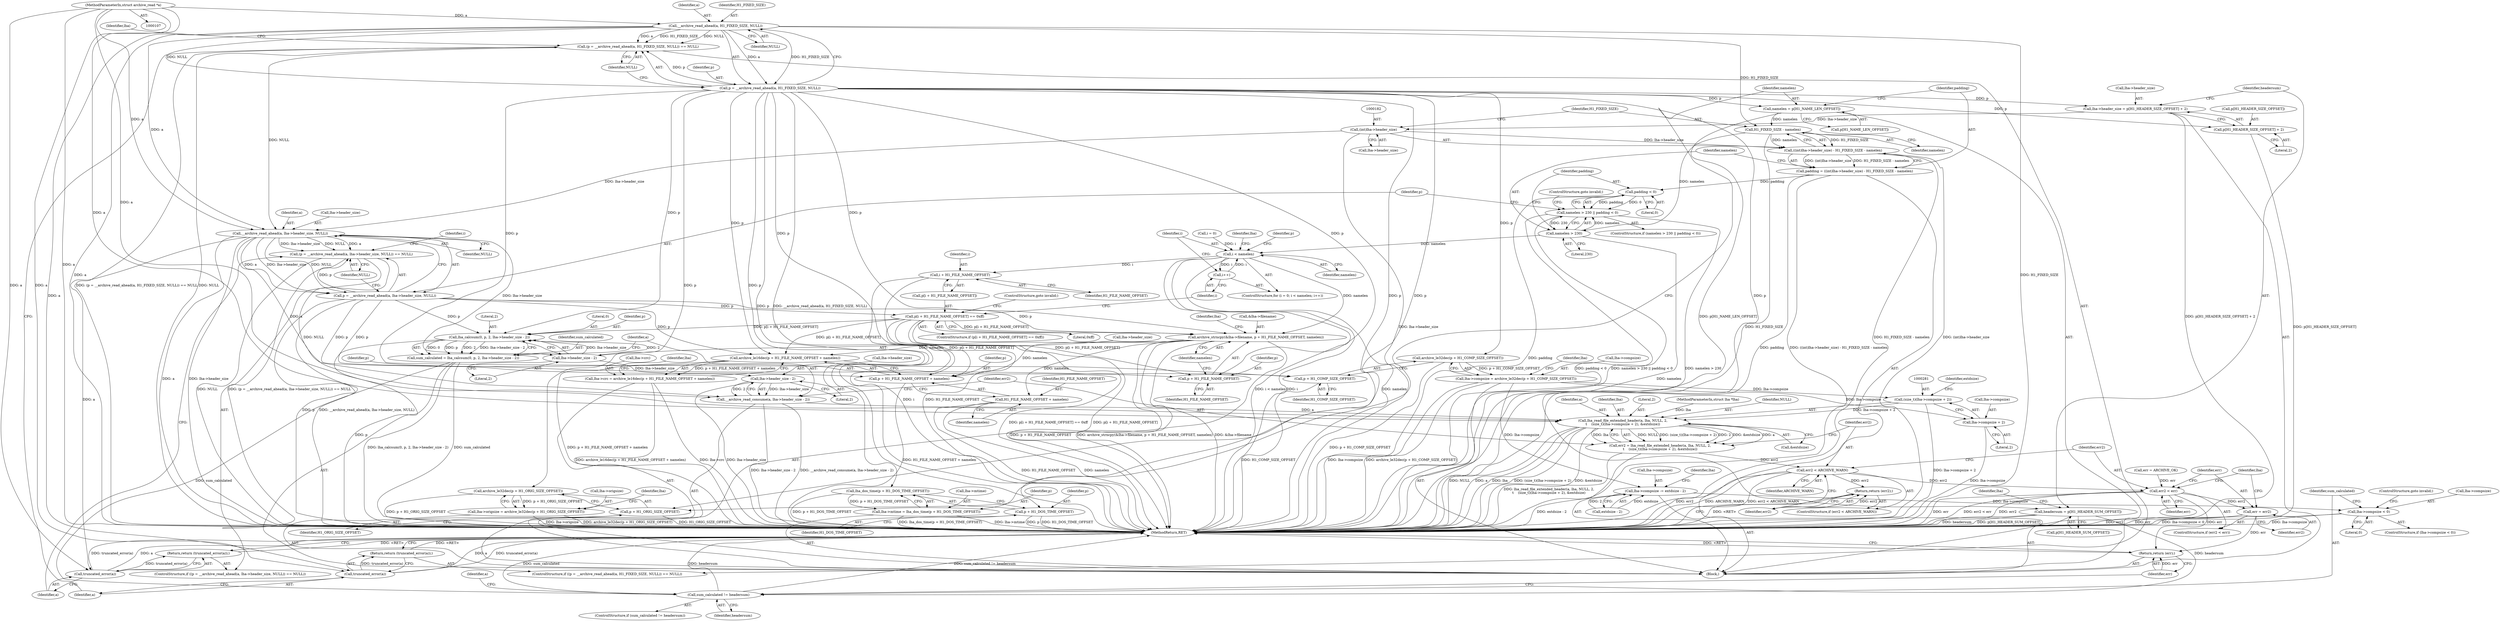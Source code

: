 digraph "0_libarchive_98dcbbf0bf4854bf987557e55e55fff7abbf3ea9@API" {
"1000127" [label="(Call,__archive_read_ahead(a, H1_FIXED_SIZE, NULL))"];
"1000108" [label="(MethodParameterIn,struct archive_read *a)"];
"1000124" [label="(Call,(p = __archive_read_ahead(a, H1_FIXED_SIZE, NULL)) == NULL)"];
"1000202" [label="(Call,__archive_read_ahead(a, lha->header_size, NULL))"];
"1000199" [label="(Call,(p = __archive_read_ahead(a, lha->header_size, NULL)) == NULL)"];
"1000275" [label="(Call,lha_read_file_extended_header(a, lha, NULL, 2,\n\t    (size_t)(lha->compsize + 2), &extdsize))"];
"1000273" [label="(Call,err2 = lha_read_file_extended_header(a, lha, NULL, 2,\n\t    (size_t)(lha->compsize + 2), &extdsize))"];
"1000290" [label="(Call,err2 < ARCHIVE_WARN)"];
"1000293" [label="(Return,return (err2);)"];
"1000296" [label="(Call,err2 < err)"];
"1000299" [label="(Call,err = err2)"];
"1000330" [label="(Return,return (err);)"];
"1000200" [label="(Call,p = __archive_read_ahead(a, lha->header_size, NULL))"];
"1000223" [label="(Call,p[i + H1_FILE_NAME_OFFSET] == 0xff)"];
"1000231" [label="(Call,archive_strncpy(&lha->filename, p + H1_FILE_NAME_OFFSET, namelen))"];
"1000244" [label="(Call,archive_le16dec(p + H1_FILE_NAME_OFFSET + namelen))"];
"1000240" [label="(Call,lha->crc = archive_le16dec(p + H1_FILE_NAME_OFFSET + namelen))"];
"1000245" [label="(Call,p + H1_FILE_NAME_OFFSET + namelen)"];
"1000247" [label="(Call,H1_FILE_NAME_OFFSET + namelen)"];
"1000236" [label="(Call,p + H1_FILE_NAME_OFFSET)"];
"1000257" [label="(Call,lha_calcsum(0, p, 2, lha->header_size - 2))"];
"1000255" [label="(Call,sum_calculated = lha_calcsum(0, p, 2, lha->header_size - 2))"];
"1000317" [label="(Call,sum_calculated != headersum)"];
"1000210" [label="(Call,truncated_error(a))"];
"1000209" [label="(Return,return (truncated_error(a));)"];
"1000261" [label="(Call,lha->header_size - 2)"];
"1000268" [label="(Call,lha->header_size - 2)"];
"1000266" [label="(Call,__archive_read_consume(a, lha->header_size - 2))"];
"1000125" [label="(Call,p = __archive_read_ahead(a, H1_FIXED_SIZE, NULL))"];
"1000135" [label="(Call,lha->header_size = p[H1_HEADER_SIZE_OFFSET] + 2)"];
"1000181" [label="(Call,(int)lha->header_size)"];
"1000180" [label="(Call,((int)lha->header_size) - H1_FIXED_SIZE - namelen)"];
"1000178" [label="(Call,padding = ((int)lha->header_size) - H1_FIXED_SIZE - namelen)"];
"1000194" [label="(Call,padding < 0)"];
"1000190" [label="(Call,namelen > 230 || padding < 0)"];
"1000139" [label="(Call,p[H1_HEADER_SIZE_OFFSET] + 2)"];
"1000144" [label="(Call,headersum = p[H1_HEADER_SUM_OFFSET])"];
"1000153" [label="(Call,archive_le32dec(p + H1_COMP_SIZE_OFFSET))"];
"1000149" [label="(Call,lha->compsize = archive_le32dec(p + H1_COMP_SIZE_OFFSET))"];
"1000280" [label="(Call,(size_t)(lha->compsize + 2))"];
"1000282" [label="(Call,lha->compsize + 2)"];
"1000302" [label="(Call,lha->compsize -= extdsize - 2)"];
"1000310" [label="(Call,lha->compsize < 0)"];
"1000154" [label="(Call,p + H1_COMP_SIZE_OFFSET)"];
"1000161" [label="(Call,archive_le32dec(p + H1_ORIG_SIZE_OFFSET))"];
"1000157" [label="(Call,lha->origsize = archive_le32dec(p + H1_ORIG_SIZE_OFFSET))"];
"1000162" [label="(Call,p + H1_ORIG_SIZE_OFFSET)"];
"1000169" [label="(Call,lha_dos_time(p + H1_DOS_TIME_OFFSET))"];
"1000165" [label="(Call,lha->mtime = lha_dos_time(p + H1_DOS_TIME_OFFSET))"];
"1000170" [label="(Call,p + H1_DOS_TIME_OFFSET)"];
"1000173" [label="(Call,namelen = p[H1_NAME_LEN_OFFSET])"];
"1000186" [label="(Call,H1_FIXED_SIZE - namelen)"];
"1000191" [label="(Call,namelen > 230)"];
"1000216" [label="(Call,i < namelen)"];
"1000219" [label="(Call,i++)"];
"1000226" [label="(Call,i + H1_FILE_NAME_OFFSET)"];
"1000133" [label="(Call,truncated_error(a))"];
"1000132" [label="(Return,return (truncated_error(a));)"];
"1000246" [label="(Identifier,p)"];
"1000244" [label="(Call,archive_le16dec(p + H1_FILE_NAME_OFFSET + namelen))"];
"1000249" [label="(Identifier,namelen)"];
"1000296" [label="(Call,err2 < err)"];
"1000195" [label="(Identifier,padding)"];
"1000180" [label="(Call,((int)lha->header_size) - H1_FIXED_SIZE - namelen)"];
"1000272" [label="(Literal,2)"];
"1000175" [label="(Call,p[H1_NAME_LEN_OFFSET])"];
"1000228" [label="(Identifier,H1_FILE_NAME_OFFSET)"];
"1000282" [label="(Call,lha->compsize + 2)"];
"1000140" [label="(Call,p[H1_HEADER_SIZE_OFFSET])"];
"1000314" [label="(Literal,0)"];
"1000330" [label="(Return,return (err);)"];
"1000153" [label="(Call,archive_le32dec(p + H1_COMP_SIZE_OFFSET))"];
"1000123" [label="(ControlStructure,if ((p = __archive_read_ahead(a, H1_FIXED_SIZE, NULL)) == NULL))"];
"1000155" [label="(Identifier,p)"];
"1000267" [label="(Identifier,a)"];
"1000300" [label="(Identifier,err)"];
"1000266" [label="(Call,__archive_read_consume(a, lha->header_size - 2))"];
"1000258" [label="(Literal,0)"];
"1000150" [label="(Call,lha->compsize)"];
"1000317" [label="(Call,sum_calculated != headersum)"];
"1000216" [label="(Call,i < namelen)"];
"1000257" [label="(Call,lha_calcsum(0, p, 2, lha->header_size - 2))"];
"1000239" [label="(Identifier,namelen)"];
"1000192" [label="(Identifier,namelen)"];
"1000169" [label="(Call,lha_dos_time(p + H1_DOS_TIME_OFFSET))"];
"1000331" [label="(Identifier,err)"];
"1000280" [label="(Call,(size_t)(lha->compsize + 2))"];
"1000198" [label="(ControlStructure,if ((p = __archive_read_ahead(a, lha->header_size, NULL)) == NULL))"];
"1000297" [label="(Identifier,err2)"];
"1000145" [label="(Identifier,headersum)"];
"1000342" [label="(MethodReturn,RET)"];
"1000276" [label="(Identifier,a)"];
"1000193" [label="(Literal,230)"];
"1000189" [label="(ControlStructure,if (namelen > 230 || padding < 0))"];
"1000241" [label="(Call,lha->crc)"];
"1000318" [label="(Identifier,sum_calculated)"];
"1000212" [label="(ControlStructure,for (i = 0; i < namelen; i++))"];
"1000236" [label="(Call,p + H1_FILE_NAME_OFFSET)"];
"1000217" [label="(Identifier,i)"];
"1000277" [label="(Identifier,lha)"];
"1000166" [label="(Call,lha->mtime)"];
"1000181" [label="(Call,(int)lha->header_size)"];
"1000302" [label="(Call,lha->compsize -= extdsize - 2)"];
"1000194" [label="(Call,padding < 0)"];
"1000213" [label="(Call,i = 0)"];
"1000210" [label="(Call,truncated_error(a))"];
"1000226" [label="(Call,i + H1_FILE_NAME_OFFSET)"];
"1000259" [label="(Identifier,p)"];
"1000162" [label="(Call,p + H1_ORIG_SIZE_OFFSET)"];
"1000183" [label="(Call,lha->header_size)"];
"1000156" [label="(Identifier,H1_COMP_SIZE_OFFSET)"];
"1000108" [label="(MethodParameterIn,struct archive_read *a)"];
"1000242" [label="(Identifier,lha)"];
"1000163" [label="(Identifier,p)"];
"1000265" [label="(Literal,2)"];
"1000261" [label="(Call,lha->header_size - 2)"];
"1000203" [label="(Identifier,a)"];
"1000312" [label="(Identifier,lha)"];
"1000129" [label="(Identifier,H1_FIXED_SIZE)"];
"1000135" [label="(Call,lha->header_size = p[H1_HEADER_SIZE_OFFSET] + 2)"];
"1000219" [label="(Call,i++)"];
"1000232" [label="(Call,&lha->filename)"];
"1000209" [label="(Return,return (truncated_error(a));)"];
"1000275" [label="(Call,lha_read_file_extended_header(a, lha, NULL, 2,\n\t    (size_t)(lha->compsize + 2), &extdsize))"];
"1000240" [label="(Call,lha->crc = archive_le16dec(p + H1_FILE_NAME_OFFSET + namelen))"];
"1000222" [label="(ControlStructure,if (p[i + H1_FILE_NAME_OFFSET] == 0xff))"];
"1000260" [label="(Literal,2)"];
"1000229" [label="(Literal,0xff)"];
"1000252" [label="(Identifier,lha)"];
"1000274" [label="(Identifier,err2)"];
"1000134" [label="(Identifier,a)"];
"1000298" [label="(Identifier,err)"];
"1000220" [label="(Identifier,i)"];
"1000128" [label="(Identifier,a)"];
"1000207" [label="(Identifier,NULL)"];
"1000238" [label="(Identifier,H1_FILE_NAME_OFFSET)"];
"1000324" [label="(Identifier,a)"];
"1000199" [label="(Call,(p = __archive_read_ahead(a, lha->header_size, NULL)) == NULL)"];
"1000126" [label="(Identifier,p)"];
"1000303" [label="(Call,lha->compsize)"];
"1000132" [label="(Return,return (truncated_error(a));)"];
"1000158" [label="(Call,lha->origsize)"];
"1000214" [label="(Identifier,i)"];
"1000137" [label="(Identifier,lha)"];
"1000204" [label="(Call,lha->header_size)"];
"1000295" [label="(ControlStructure,if (err2 < err))"];
"1000269" [label="(Call,lha->header_size)"];
"1000191" [label="(Call,namelen > 230)"];
"1000234" [label="(Identifier,lha)"];
"1000255" [label="(Call,sum_calculated = lha_calcsum(0, p, 2, lha->header_size - 2))"];
"1000256" [label="(Identifier,sum_calculated)"];
"1000171" [label="(Identifier,p)"];
"1000188" [label="(Identifier,namelen)"];
"1000279" [label="(Literal,2)"];
"1000143" [label="(Literal,2)"];
"1000262" [label="(Call,lha->header_size)"];
"1000154" [label="(Call,p + H1_COMP_SIZE_OFFSET)"];
"1000283" [label="(Call,lha->compsize)"];
"1000237" [label="(Identifier,p)"];
"1000268" [label="(Call,lha->header_size - 2)"];
"1000315" [label="(ControlStructure,goto invalid;)"];
"1000110" [label="(Block,)"];
"1000173" [label="(Call,namelen = p[H1_NAME_LEN_OFFSET])"];
"1000170" [label="(Call,p + H1_DOS_TIME_OFFSET)"];
"1000223" [label="(Call,p[i + H1_FILE_NAME_OFFSET] == 0xff)"];
"1000151" [label="(Identifier,lha)"];
"1000164" [label="(Identifier,H1_ORIG_SIZE_OFFSET)"];
"1000311" [label="(Call,lha->compsize)"];
"1000310" [label="(Call,lha->compsize < 0)"];
"1000165" [label="(Call,lha->mtime = lha_dos_time(p + H1_DOS_TIME_OFFSET))"];
"1000309" [label="(ControlStructure,if (lha->compsize < 0))"];
"1000202" [label="(Call,__archive_read_ahead(a, lha->header_size, NULL))"];
"1000211" [label="(Identifier,a)"];
"1000287" [label="(Call,&extdsize)"];
"1000197" [label="(ControlStructure,goto invalid;)"];
"1000149" [label="(Call,lha->compsize = archive_le32dec(p + H1_COMP_SIZE_OFFSET))"];
"1000187" [label="(Identifier,H1_FIXED_SIZE)"];
"1000196" [label="(Literal,0)"];
"1000225" [label="(Identifier,p)"];
"1000304" [label="(Identifier,lha)"];
"1000231" [label="(Call,archive_strncpy(&lha->filename, p + H1_FILE_NAME_OFFSET, namelen))"];
"1000167" [label="(Identifier,lha)"];
"1000248" [label="(Identifier,H1_FILE_NAME_OFFSET)"];
"1000127" [label="(Call,__archive_read_ahead(a, H1_FIXED_SIZE, NULL))"];
"1000289" [label="(ControlStructure,if (err2 < ARCHIVE_WARN))"];
"1000286" [label="(Literal,2)"];
"1000146" [label="(Call,p[H1_HEADER_SUM_OFFSET])"];
"1000299" [label="(Call,err = err2)"];
"1000291" [label="(Identifier,err2)"];
"1000109" [label="(MethodParameterIn,struct lha *lha)"];
"1000190" [label="(Call,namelen > 230 || padding < 0)"];
"1000124" [label="(Call,(p = __archive_read_ahead(a, H1_FIXED_SIZE, NULL)) == NULL)"];
"1000144" [label="(Call,headersum = p[H1_HEADER_SUM_OFFSET])"];
"1000157" [label="(Call,lha->origsize = archive_le32dec(p + H1_ORIG_SIZE_OFFSET))"];
"1000294" [label="(Identifier,err2)"];
"1000200" [label="(Call,p = __archive_read_ahead(a, lha->header_size, NULL))"];
"1000316" [label="(ControlStructure,if (sum_calculated != headersum))"];
"1000273" [label="(Call,err2 = lha_read_file_extended_header(a, lha, NULL, 2,\n\t    (size_t)(lha->compsize + 2), &extdsize))"];
"1000227" [label="(Identifier,i)"];
"1000186" [label="(Call,H1_FIXED_SIZE - namelen)"];
"1000136" [label="(Call,lha->header_size)"];
"1000319" [label="(Identifier,headersum)"];
"1000161" [label="(Call,archive_le32dec(p + H1_ORIG_SIZE_OFFSET))"];
"1000301" [label="(Identifier,err2)"];
"1000174" [label="(Identifier,namelen)"];
"1000131" [label="(Identifier,NULL)"];
"1000290" [label="(Call,err2 < ARCHIVE_WARN)"];
"1000133" [label="(Call,truncated_error(a))"];
"1000230" [label="(ControlStructure,goto invalid;)"];
"1000292" [label="(Identifier,ARCHIVE_WARN)"];
"1000201" [label="(Identifier,p)"];
"1000125" [label="(Call,p = __archive_read_ahead(a, H1_FIXED_SIZE, NULL))"];
"1000178" [label="(Call,padding = ((int)lha->header_size) - H1_FIXED_SIZE - namelen)"];
"1000306" [label="(Call,extdsize - 2)"];
"1000139" [label="(Call,p[H1_HEADER_SIZE_OFFSET] + 2)"];
"1000120" [label="(Call,err = ARCHIVE_OK)"];
"1000247" [label="(Call,H1_FILE_NAME_OFFSET + namelen)"];
"1000224" [label="(Call,p[i + H1_FILE_NAME_OFFSET])"];
"1000288" [label="(Identifier,extdsize)"];
"1000278" [label="(Identifier,NULL)"];
"1000130" [label="(Identifier,NULL)"];
"1000159" [label="(Identifier,lha)"];
"1000245" [label="(Call,p + H1_FILE_NAME_OFFSET + namelen)"];
"1000208" [label="(Identifier,NULL)"];
"1000218" [label="(Identifier,namelen)"];
"1000179" [label="(Identifier,padding)"];
"1000172" [label="(Identifier,H1_DOS_TIME_OFFSET)"];
"1000293" [label="(Return,return (err2);)"];
"1000127" -> "1000125"  [label="AST: "];
"1000127" -> "1000130"  [label="CFG: "];
"1000128" -> "1000127"  [label="AST: "];
"1000129" -> "1000127"  [label="AST: "];
"1000130" -> "1000127"  [label="AST: "];
"1000125" -> "1000127"  [label="CFG: "];
"1000127" -> "1000342"  [label="DDG: H1_FIXED_SIZE"];
"1000127" -> "1000342"  [label="DDG: a"];
"1000127" -> "1000124"  [label="DDG: a"];
"1000127" -> "1000124"  [label="DDG: H1_FIXED_SIZE"];
"1000127" -> "1000124"  [label="DDG: NULL"];
"1000127" -> "1000125"  [label="DDG: a"];
"1000127" -> "1000125"  [label="DDG: H1_FIXED_SIZE"];
"1000127" -> "1000125"  [label="DDG: NULL"];
"1000108" -> "1000127"  [label="DDG: a"];
"1000127" -> "1000133"  [label="DDG: a"];
"1000127" -> "1000186"  [label="DDG: H1_FIXED_SIZE"];
"1000127" -> "1000202"  [label="DDG: a"];
"1000108" -> "1000107"  [label="AST: "];
"1000108" -> "1000342"  [label="DDG: a"];
"1000108" -> "1000133"  [label="DDG: a"];
"1000108" -> "1000202"  [label="DDG: a"];
"1000108" -> "1000210"  [label="DDG: a"];
"1000108" -> "1000266"  [label="DDG: a"];
"1000108" -> "1000275"  [label="DDG: a"];
"1000124" -> "1000123"  [label="AST: "];
"1000124" -> "1000131"  [label="CFG: "];
"1000125" -> "1000124"  [label="AST: "];
"1000131" -> "1000124"  [label="AST: "];
"1000134" -> "1000124"  [label="CFG: "];
"1000137" -> "1000124"  [label="CFG: "];
"1000124" -> "1000342"  [label="DDG: (p = __archive_read_ahead(a, H1_FIXED_SIZE, NULL)) == NULL"];
"1000124" -> "1000342"  [label="DDG: NULL"];
"1000125" -> "1000124"  [label="DDG: p"];
"1000124" -> "1000202"  [label="DDG: NULL"];
"1000202" -> "1000200"  [label="AST: "];
"1000202" -> "1000207"  [label="CFG: "];
"1000203" -> "1000202"  [label="AST: "];
"1000204" -> "1000202"  [label="AST: "];
"1000207" -> "1000202"  [label="AST: "];
"1000200" -> "1000202"  [label="CFG: "];
"1000202" -> "1000342"  [label="DDG: a"];
"1000202" -> "1000342"  [label="DDG: lha->header_size"];
"1000202" -> "1000199"  [label="DDG: a"];
"1000202" -> "1000199"  [label="DDG: lha->header_size"];
"1000202" -> "1000199"  [label="DDG: NULL"];
"1000202" -> "1000200"  [label="DDG: a"];
"1000202" -> "1000200"  [label="DDG: lha->header_size"];
"1000202" -> "1000200"  [label="DDG: NULL"];
"1000181" -> "1000202"  [label="DDG: lha->header_size"];
"1000202" -> "1000210"  [label="DDG: a"];
"1000202" -> "1000261"  [label="DDG: lha->header_size"];
"1000202" -> "1000266"  [label="DDG: a"];
"1000199" -> "1000198"  [label="AST: "];
"1000199" -> "1000208"  [label="CFG: "];
"1000200" -> "1000199"  [label="AST: "];
"1000208" -> "1000199"  [label="AST: "];
"1000211" -> "1000199"  [label="CFG: "];
"1000214" -> "1000199"  [label="CFG: "];
"1000199" -> "1000342"  [label="DDG: NULL"];
"1000199" -> "1000342"  [label="DDG: (p = __archive_read_ahead(a, lha->header_size, NULL)) == NULL"];
"1000200" -> "1000199"  [label="DDG: p"];
"1000199" -> "1000275"  [label="DDG: NULL"];
"1000275" -> "1000273"  [label="AST: "];
"1000275" -> "1000287"  [label="CFG: "];
"1000276" -> "1000275"  [label="AST: "];
"1000277" -> "1000275"  [label="AST: "];
"1000278" -> "1000275"  [label="AST: "];
"1000279" -> "1000275"  [label="AST: "];
"1000280" -> "1000275"  [label="AST: "];
"1000287" -> "1000275"  [label="AST: "];
"1000273" -> "1000275"  [label="CFG: "];
"1000275" -> "1000342"  [label="DDG: (size_t)(lha->compsize + 2)"];
"1000275" -> "1000342"  [label="DDG: &extdsize"];
"1000275" -> "1000342"  [label="DDG: NULL"];
"1000275" -> "1000342"  [label="DDG: a"];
"1000275" -> "1000342"  [label="DDG: lha"];
"1000275" -> "1000273"  [label="DDG: NULL"];
"1000275" -> "1000273"  [label="DDG: (size_t)(lha->compsize + 2)"];
"1000275" -> "1000273"  [label="DDG: 2"];
"1000275" -> "1000273"  [label="DDG: &extdsize"];
"1000275" -> "1000273"  [label="DDG: a"];
"1000275" -> "1000273"  [label="DDG: lha"];
"1000266" -> "1000275"  [label="DDG: a"];
"1000109" -> "1000275"  [label="DDG: lha"];
"1000280" -> "1000275"  [label="DDG: lha->compsize + 2"];
"1000273" -> "1000110"  [label="AST: "];
"1000274" -> "1000273"  [label="AST: "];
"1000291" -> "1000273"  [label="CFG: "];
"1000273" -> "1000342"  [label="DDG: lha_read_file_extended_header(a, lha, NULL, 2,\n\t    (size_t)(lha->compsize + 2), &extdsize)"];
"1000273" -> "1000290"  [label="DDG: err2"];
"1000290" -> "1000289"  [label="AST: "];
"1000290" -> "1000292"  [label="CFG: "];
"1000291" -> "1000290"  [label="AST: "];
"1000292" -> "1000290"  [label="AST: "];
"1000294" -> "1000290"  [label="CFG: "];
"1000297" -> "1000290"  [label="CFG: "];
"1000290" -> "1000342"  [label="DDG: err2"];
"1000290" -> "1000342"  [label="DDG: ARCHIVE_WARN"];
"1000290" -> "1000342"  [label="DDG: err2 < ARCHIVE_WARN"];
"1000290" -> "1000293"  [label="DDG: err2"];
"1000290" -> "1000296"  [label="DDG: err2"];
"1000293" -> "1000289"  [label="AST: "];
"1000293" -> "1000294"  [label="CFG: "];
"1000294" -> "1000293"  [label="AST: "];
"1000342" -> "1000293"  [label="CFG: "];
"1000293" -> "1000342"  [label="DDG: <RET>"];
"1000294" -> "1000293"  [label="DDG: err2"];
"1000296" -> "1000295"  [label="AST: "];
"1000296" -> "1000298"  [label="CFG: "];
"1000297" -> "1000296"  [label="AST: "];
"1000298" -> "1000296"  [label="AST: "];
"1000300" -> "1000296"  [label="CFG: "];
"1000304" -> "1000296"  [label="CFG: "];
"1000296" -> "1000342"  [label="DDG: err"];
"1000296" -> "1000342"  [label="DDG: err2 < err"];
"1000296" -> "1000342"  [label="DDG: err2"];
"1000120" -> "1000296"  [label="DDG: err"];
"1000296" -> "1000299"  [label="DDG: err2"];
"1000296" -> "1000330"  [label="DDG: err"];
"1000299" -> "1000295"  [label="AST: "];
"1000299" -> "1000301"  [label="CFG: "];
"1000300" -> "1000299"  [label="AST: "];
"1000301" -> "1000299"  [label="AST: "];
"1000304" -> "1000299"  [label="CFG: "];
"1000299" -> "1000342"  [label="DDG: err2"];
"1000299" -> "1000342"  [label="DDG: err"];
"1000299" -> "1000330"  [label="DDG: err"];
"1000330" -> "1000110"  [label="AST: "];
"1000330" -> "1000331"  [label="CFG: "];
"1000331" -> "1000330"  [label="AST: "];
"1000342" -> "1000330"  [label="CFG: "];
"1000330" -> "1000342"  [label="DDG: <RET>"];
"1000331" -> "1000330"  [label="DDG: err"];
"1000201" -> "1000200"  [label="AST: "];
"1000208" -> "1000200"  [label="CFG: "];
"1000200" -> "1000342"  [label="DDG: p"];
"1000200" -> "1000342"  [label="DDG: __archive_read_ahead(a, lha->header_size, NULL)"];
"1000200" -> "1000223"  [label="DDG: p"];
"1000200" -> "1000231"  [label="DDG: p"];
"1000200" -> "1000236"  [label="DDG: p"];
"1000200" -> "1000244"  [label="DDG: p"];
"1000200" -> "1000245"  [label="DDG: p"];
"1000200" -> "1000257"  [label="DDG: p"];
"1000223" -> "1000222"  [label="AST: "];
"1000223" -> "1000229"  [label="CFG: "];
"1000224" -> "1000223"  [label="AST: "];
"1000229" -> "1000223"  [label="AST: "];
"1000230" -> "1000223"  [label="CFG: "];
"1000220" -> "1000223"  [label="CFG: "];
"1000223" -> "1000342"  [label="DDG: p[i + H1_FILE_NAME_OFFSET] == 0xff"];
"1000223" -> "1000342"  [label="DDG: p[i + H1_FILE_NAME_OFFSET]"];
"1000223" -> "1000231"  [label="DDG: p[i + H1_FILE_NAME_OFFSET]"];
"1000223" -> "1000236"  [label="DDG: p[i + H1_FILE_NAME_OFFSET]"];
"1000223" -> "1000244"  [label="DDG: p[i + H1_FILE_NAME_OFFSET]"];
"1000223" -> "1000245"  [label="DDG: p[i + H1_FILE_NAME_OFFSET]"];
"1000223" -> "1000257"  [label="DDG: p[i + H1_FILE_NAME_OFFSET]"];
"1000231" -> "1000110"  [label="AST: "];
"1000231" -> "1000239"  [label="CFG: "];
"1000232" -> "1000231"  [label="AST: "];
"1000236" -> "1000231"  [label="AST: "];
"1000239" -> "1000231"  [label="AST: "];
"1000242" -> "1000231"  [label="CFG: "];
"1000231" -> "1000342"  [label="DDG: p + H1_FILE_NAME_OFFSET"];
"1000231" -> "1000342"  [label="DDG: archive_strncpy(&lha->filename, p + H1_FILE_NAME_OFFSET, namelen)"];
"1000231" -> "1000342"  [label="DDG: &lha->filename"];
"1000125" -> "1000231"  [label="DDG: p"];
"1000216" -> "1000231"  [label="DDG: namelen"];
"1000231" -> "1000244"  [label="DDG: namelen"];
"1000231" -> "1000245"  [label="DDG: namelen"];
"1000231" -> "1000247"  [label="DDG: namelen"];
"1000244" -> "1000240"  [label="AST: "];
"1000244" -> "1000245"  [label="CFG: "];
"1000245" -> "1000244"  [label="AST: "];
"1000240" -> "1000244"  [label="CFG: "];
"1000244" -> "1000342"  [label="DDG: p + H1_FILE_NAME_OFFSET + namelen"];
"1000244" -> "1000240"  [label="DDG: p + H1_FILE_NAME_OFFSET + namelen"];
"1000125" -> "1000244"  [label="DDG: p"];
"1000240" -> "1000110"  [label="AST: "];
"1000241" -> "1000240"  [label="AST: "];
"1000252" -> "1000240"  [label="CFG: "];
"1000240" -> "1000342"  [label="DDG: archive_le16dec(p + H1_FILE_NAME_OFFSET + namelen)"];
"1000240" -> "1000342"  [label="DDG: lha->crc"];
"1000245" -> "1000247"  [label="CFG: "];
"1000246" -> "1000245"  [label="AST: "];
"1000247" -> "1000245"  [label="AST: "];
"1000245" -> "1000342"  [label="DDG: H1_FILE_NAME_OFFSET + namelen"];
"1000125" -> "1000245"  [label="DDG: p"];
"1000247" -> "1000249"  [label="CFG: "];
"1000248" -> "1000247"  [label="AST: "];
"1000249" -> "1000247"  [label="AST: "];
"1000247" -> "1000342"  [label="DDG: H1_FILE_NAME_OFFSET"];
"1000247" -> "1000342"  [label="DDG: namelen"];
"1000236" -> "1000238"  [label="CFG: "];
"1000237" -> "1000236"  [label="AST: "];
"1000238" -> "1000236"  [label="AST: "];
"1000239" -> "1000236"  [label="CFG: "];
"1000125" -> "1000236"  [label="DDG: p"];
"1000257" -> "1000255"  [label="AST: "];
"1000257" -> "1000261"  [label="CFG: "];
"1000258" -> "1000257"  [label="AST: "];
"1000259" -> "1000257"  [label="AST: "];
"1000260" -> "1000257"  [label="AST: "];
"1000261" -> "1000257"  [label="AST: "];
"1000255" -> "1000257"  [label="CFG: "];
"1000257" -> "1000342"  [label="DDG: p"];
"1000257" -> "1000255"  [label="DDG: 0"];
"1000257" -> "1000255"  [label="DDG: p"];
"1000257" -> "1000255"  [label="DDG: 2"];
"1000257" -> "1000255"  [label="DDG: lha->header_size - 2"];
"1000125" -> "1000257"  [label="DDG: p"];
"1000261" -> "1000257"  [label="DDG: lha->header_size"];
"1000261" -> "1000257"  [label="DDG: 2"];
"1000255" -> "1000110"  [label="AST: "];
"1000256" -> "1000255"  [label="AST: "];
"1000267" -> "1000255"  [label="CFG: "];
"1000255" -> "1000342"  [label="DDG: lha_calcsum(0, p, 2, lha->header_size - 2)"];
"1000255" -> "1000342"  [label="DDG: sum_calculated"];
"1000255" -> "1000317"  [label="DDG: sum_calculated"];
"1000317" -> "1000316"  [label="AST: "];
"1000317" -> "1000319"  [label="CFG: "];
"1000318" -> "1000317"  [label="AST: "];
"1000319" -> "1000317"  [label="AST: "];
"1000324" -> "1000317"  [label="CFG: "];
"1000331" -> "1000317"  [label="CFG: "];
"1000317" -> "1000342"  [label="DDG: sum_calculated"];
"1000317" -> "1000342"  [label="DDG: headersum"];
"1000317" -> "1000342"  [label="DDG: sum_calculated != headersum"];
"1000144" -> "1000317"  [label="DDG: headersum"];
"1000210" -> "1000209"  [label="AST: "];
"1000210" -> "1000211"  [label="CFG: "];
"1000211" -> "1000210"  [label="AST: "];
"1000209" -> "1000210"  [label="CFG: "];
"1000210" -> "1000342"  [label="DDG: truncated_error(a)"];
"1000210" -> "1000342"  [label="DDG: a"];
"1000210" -> "1000209"  [label="DDG: truncated_error(a)"];
"1000209" -> "1000198"  [label="AST: "];
"1000342" -> "1000209"  [label="CFG: "];
"1000209" -> "1000342"  [label="DDG: <RET>"];
"1000261" -> "1000265"  [label="CFG: "];
"1000262" -> "1000261"  [label="AST: "];
"1000265" -> "1000261"  [label="AST: "];
"1000261" -> "1000268"  [label="DDG: lha->header_size"];
"1000268" -> "1000266"  [label="AST: "];
"1000268" -> "1000272"  [label="CFG: "];
"1000269" -> "1000268"  [label="AST: "];
"1000272" -> "1000268"  [label="AST: "];
"1000266" -> "1000268"  [label="CFG: "];
"1000268" -> "1000342"  [label="DDG: lha->header_size"];
"1000268" -> "1000266"  [label="DDG: lha->header_size"];
"1000268" -> "1000266"  [label="DDG: 2"];
"1000266" -> "1000110"  [label="AST: "];
"1000267" -> "1000266"  [label="AST: "];
"1000274" -> "1000266"  [label="CFG: "];
"1000266" -> "1000342"  [label="DDG: lha->header_size - 2"];
"1000266" -> "1000342"  [label="DDG: __archive_read_consume(a, lha->header_size - 2)"];
"1000126" -> "1000125"  [label="AST: "];
"1000131" -> "1000125"  [label="CFG: "];
"1000125" -> "1000342"  [label="DDG: p"];
"1000125" -> "1000342"  [label="DDG: __archive_read_ahead(a, H1_FIXED_SIZE, NULL)"];
"1000125" -> "1000135"  [label="DDG: p"];
"1000125" -> "1000139"  [label="DDG: p"];
"1000125" -> "1000144"  [label="DDG: p"];
"1000125" -> "1000153"  [label="DDG: p"];
"1000125" -> "1000154"  [label="DDG: p"];
"1000125" -> "1000161"  [label="DDG: p"];
"1000125" -> "1000162"  [label="DDG: p"];
"1000125" -> "1000169"  [label="DDG: p"];
"1000125" -> "1000170"  [label="DDG: p"];
"1000125" -> "1000173"  [label="DDG: p"];
"1000135" -> "1000110"  [label="AST: "];
"1000135" -> "1000139"  [label="CFG: "];
"1000136" -> "1000135"  [label="AST: "];
"1000139" -> "1000135"  [label="AST: "];
"1000145" -> "1000135"  [label="CFG: "];
"1000135" -> "1000342"  [label="DDG: p[H1_HEADER_SIZE_OFFSET] + 2"];
"1000135" -> "1000181"  [label="DDG: lha->header_size"];
"1000181" -> "1000180"  [label="AST: "];
"1000181" -> "1000183"  [label="CFG: "];
"1000182" -> "1000181"  [label="AST: "];
"1000183" -> "1000181"  [label="AST: "];
"1000187" -> "1000181"  [label="CFG: "];
"1000181" -> "1000342"  [label="DDG: lha->header_size"];
"1000181" -> "1000180"  [label="DDG: lha->header_size"];
"1000180" -> "1000178"  [label="AST: "];
"1000180" -> "1000186"  [label="CFG: "];
"1000186" -> "1000180"  [label="AST: "];
"1000178" -> "1000180"  [label="CFG: "];
"1000180" -> "1000342"  [label="DDG: H1_FIXED_SIZE - namelen"];
"1000180" -> "1000342"  [label="DDG: (int)lha->header_size"];
"1000180" -> "1000178"  [label="DDG: (int)lha->header_size"];
"1000180" -> "1000178"  [label="DDG: H1_FIXED_SIZE - namelen"];
"1000186" -> "1000180"  [label="DDG: H1_FIXED_SIZE"];
"1000186" -> "1000180"  [label="DDG: namelen"];
"1000178" -> "1000110"  [label="AST: "];
"1000179" -> "1000178"  [label="AST: "];
"1000192" -> "1000178"  [label="CFG: "];
"1000178" -> "1000342"  [label="DDG: padding"];
"1000178" -> "1000342"  [label="DDG: ((int)lha->header_size) - H1_FIXED_SIZE - namelen"];
"1000178" -> "1000194"  [label="DDG: padding"];
"1000194" -> "1000190"  [label="AST: "];
"1000194" -> "1000196"  [label="CFG: "];
"1000195" -> "1000194"  [label="AST: "];
"1000196" -> "1000194"  [label="AST: "];
"1000190" -> "1000194"  [label="CFG: "];
"1000194" -> "1000342"  [label="DDG: padding"];
"1000194" -> "1000190"  [label="DDG: padding"];
"1000194" -> "1000190"  [label="DDG: 0"];
"1000190" -> "1000189"  [label="AST: "];
"1000190" -> "1000191"  [label="CFG: "];
"1000191" -> "1000190"  [label="AST: "];
"1000197" -> "1000190"  [label="CFG: "];
"1000201" -> "1000190"  [label="CFG: "];
"1000190" -> "1000342"  [label="DDG: padding < 0"];
"1000190" -> "1000342"  [label="DDG: namelen > 230 || padding < 0"];
"1000190" -> "1000342"  [label="DDG: namelen > 230"];
"1000191" -> "1000190"  [label="DDG: namelen"];
"1000191" -> "1000190"  [label="DDG: 230"];
"1000139" -> "1000143"  [label="CFG: "];
"1000140" -> "1000139"  [label="AST: "];
"1000143" -> "1000139"  [label="AST: "];
"1000139" -> "1000342"  [label="DDG: p[H1_HEADER_SIZE_OFFSET]"];
"1000144" -> "1000110"  [label="AST: "];
"1000144" -> "1000146"  [label="CFG: "];
"1000145" -> "1000144"  [label="AST: "];
"1000146" -> "1000144"  [label="AST: "];
"1000151" -> "1000144"  [label="CFG: "];
"1000144" -> "1000342"  [label="DDG: headersum"];
"1000144" -> "1000342"  [label="DDG: p[H1_HEADER_SUM_OFFSET]"];
"1000153" -> "1000149"  [label="AST: "];
"1000153" -> "1000154"  [label="CFG: "];
"1000154" -> "1000153"  [label="AST: "];
"1000149" -> "1000153"  [label="CFG: "];
"1000153" -> "1000342"  [label="DDG: p + H1_COMP_SIZE_OFFSET"];
"1000153" -> "1000149"  [label="DDG: p + H1_COMP_SIZE_OFFSET"];
"1000149" -> "1000110"  [label="AST: "];
"1000150" -> "1000149"  [label="AST: "];
"1000159" -> "1000149"  [label="CFG: "];
"1000149" -> "1000342"  [label="DDG: archive_le32dec(p + H1_COMP_SIZE_OFFSET)"];
"1000149" -> "1000342"  [label="DDG: lha->compsize"];
"1000149" -> "1000280"  [label="DDG: lha->compsize"];
"1000149" -> "1000282"  [label="DDG: lha->compsize"];
"1000149" -> "1000302"  [label="DDG: lha->compsize"];
"1000280" -> "1000282"  [label="CFG: "];
"1000281" -> "1000280"  [label="AST: "];
"1000282" -> "1000280"  [label="AST: "];
"1000288" -> "1000280"  [label="CFG: "];
"1000280" -> "1000342"  [label="DDG: lha->compsize + 2"];
"1000282" -> "1000286"  [label="CFG: "];
"1000283" -> "1000282"  [label="AST: "];
"1000286" -> "1000282"  [label="AST: "];
"1000282" -> "1000342"  [label="DDG: lha->compsize"];
"1000302" -> "1000110"  [label="AST: "];
"1000302" -> "1000306"  [label="CFG: "];
"1000303" -> "1000302"  [label="AST: "];
"1000306" -> "1000302"  [label="AST: "];
"1000312" -> "1000302"  [label="CFG: "];
"1000302" -> "1000342"  [label="DDG: extdsize - 2"];
"1000306" -> "1000302"  [label="DDG: extdsize"];
"1000306" -> "1000302"  [label="DDG: 2"];
"1000302" -> "1000310"  [label="DDG: lha->compsize"];
"1000310" -> "1000309"  [label="AST: "];
"1000310" -> "1000314"  [label="CFG: "];
"1000311" -> "1000310"  [label="AST: "];
"1000314" -> "1000310"  [label="AST: "];
"1000315" -> "1000310"  [label="CFG: "];
"1000318" -> "1000310"  [label="CFG: "];
"1000310" -> "1000342"  [label="DDG: lha->compsize < 0"];
"1000310" -> "1000342"  [label="DDG: lha->compsize"];
"1000154" -> "1000156"  [label="CFG: "];
"1000155" -> "1000154"  [label="AST: "];
"1000156" -> "1000154"  [label="AST: "];
"1000154" -> "1000342"  [label="DDG: H1_COMP_SIZE_OFFSET"];
"1000161" -> "1000157"  [label="AST: "];
"1000161" -> "1000162"  [label="CFG: "];
"1000162" -> "1000161"  [label="AST: "];
"1000157" -> "1000161"  [label="CFG: "];
"1000161" -> "1000342"  [label="DDG: p + H1_ORIG_SIZE_OFFSET"];
"1000161" -> "1000157"  [label="DDG: p + H1_ORIG_SIZE_OFFSET"];
"1000157" -> "1000110"  [label="AST: "];
"1000158" -> "1000157"  [label="AST: "];
"1000167" -> "1000157"  [label="CFG: "];
"1000157" -> "1000342"  [label="DDG: lha->origsize"];
"1000157" -> "1000342"  [label="DDG: archive_le32dec(p + H1_ORIG_SIZE_OFFSET)"];
"1000162" -> "1000164"  [label="CFG: "];
"1000163" -> "1000162"  [label="AST: "];
"1000164" -> "1000162"  [label="AST: "];
"1000162" -> "1000342"  [label="DDG: H1_ORIG_SIZE_OFFSET"];
"1000169" -> "1000165"  [label="AST: "];
"1000169" -> "1000170"  [label="CFG: "];
"1000170" -> "1000169"  [label="AST: "];
"1000165" -> "1000169"  [label="CFG: "];
"1000169" -> "1000342"  [label="DDG: p + H1_DOS_TIME_OFFSET"];
"1000169" -> "1000165"  [label="DDG: p + H1_DOS_TIME_OFFSET"];
"1000165" -> "1000110"  [label="AST: "];
"1000166" -> "1000165"  [label="AST: "];
"1000174" -> "1000165"  [label="CFG: "];
"1000165" -> "1000342"  [label="DDG: lha_dos_time(p + H1_DOS_TIME_OFFSET)"];
"1000165" -> "1000342"  [label="DDG: lha->mtime"];
"1000170" -> "1000172"  [label="CFG: "];
"1000171" -> "1000170"  [label="AST: "];
"1000172" -> "1000170"  [label="AST: "];
"1000170" -> "1000342"  [label="DDG: H1_DOS_TIME_OFFSET"];
"1000170" -> "1000342"  [label="DDG: p"];
"1000173" -> "1000110"  [label="AST: "];
"1000173" -> "1000175"  [label="CFG: "];
"1000174" -> "1000173"  [label="AST: "];
"1000175" -> "1000173"  [label="AST: "];
"1000179" -> "1000173"  [label="CFG: "];
"1000173" -> "1000342"  [label="DDG: p[H1_NAME_LEN_OFFSET]"];
"1000173" -> "1000186"  [label="DDG: namelen"];
"1000186" -> "1000188"  [label="CFG: "];
"1000187" -> "1000186"  [label="AST: "];
"1000188" -> "1000186"  [label="AST: "];
"1000186" -> "1000342"  [label="DDG: H1_FIXED_SIZE"];
"1000186" -> "1000191"  [label="DDG: namelen"];
"1000191" -> "1000193"  [label="CFG: "];
"1000192" -> "1000191"  [label="AST: "];
"1000193" -> "1000191"  [label="AST: "];
"1000195" -> "1000191"  [label="CFG: "];
"1000191" -> "1000342"  [label="DDG: namelen"];
"1000191" -> "1000216"  [label="DDG: namelen"];
"1000216" -> "1000212"  [label="AST: "];
"1000216" -> "1000218"  [label="CFG: "];
"1000217" -> "1000216"  [label="AST: "];
"1000218" -> "1000216"  [label="AST: "];
"1000225" -> "1000216"  [label="CFG: "];
"1000234" -> "1000216"  [label="CFG: "];
"1000216" -> "1000342"  [label="DDG: i < namelen"];
"1000216" -> "1000342"  [label="DDG: i"];
"1000216" -> "1000342"  [label="DDG: namelen"];
"1000213" -> "1000216"  [label="DDG: i"];
"1000219" -> "1000216"  [label="DDG: i"];
"1000216" -> "1000219"  [label="DDG: i"];
"1000216" -> "1000226"  [label="DDG: i"];
"1000219" -> "1000212"  [label="AST: "];
"1000219" -> "1000220"  [label="CFG: "];
"1000220" -> "1000219"  [label="AST: "];
"1000217" -> "1000219"  [label="CFG: "];
"1000226" -> "1000224"  [label="AST: "];
"1000226" -> "1000228"  [label="CFG: "];
"1000227" -> "1000226"  [label="AST: "];
"1000228" -> "1000226"  [label="AST: "];
"1000224" -> "1000226"  [label="CFG: "];
"1000226" -> "1000342"  [label="DDG: i"];
"1000226" -> "1000342"  [label="DDG: H1_FILE_NAME_OFFSET"];
"1000133" -> "1000132"  [label="AST: "];
"1000133" -> "1000134"  [label="CFG: "];
"1000134" -> "1000133"  [label="AST: "];
"1000132" -> "1000133"  [label="CFG: "];
"1000133" -> "1000342"  [label="DDG: a"];
"1000133" -> "1000342"  [label="DDG: truncated_error(a)"];
"1000133" -> "1000132"  [label="DDG: truncated_error(a)"];
"1000132" -> "1000123"  [label="AST: "];
"1000342" -> "1000132"  [label="CFG: "];
"1000132" -> "1000342"  [label="DDG: <RET>"];
}
